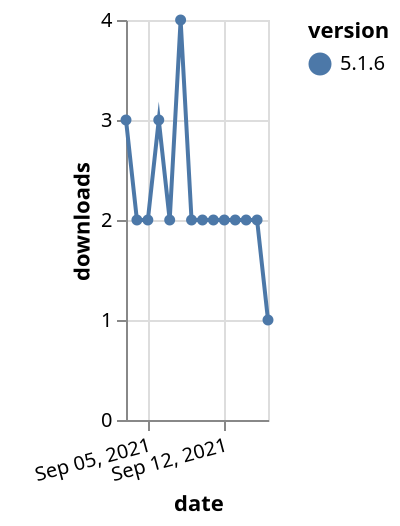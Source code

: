 {"$schema": "https://vega.github.io/schema/vega-lite/v5.json", "description": "A simple bar chart with embedded data.", "data": {"values": [{"date": "2021-09-03", "total": 3051, "delta": 3, "version": "5.1.6"}, {"date": "2021-09-04", "total": 3053, "delta": 2, "version": "5.1.6"}, {"date": "2021-09-05", "total": 3055, "delta": 2, "version": "5.1.6"}, {"date": "2021-09-06", "total": 3058, "delta": 3, "version": "5.1.6"}, {"date": "2021-09-07", "total": 3060, "delta": 2, "version": "5.1.6"}, {"date": "2021-09-08", "total": 3064, "delta": 4, "version": "5.1.6"}, {"date": "2021-09-09", "total": 3066, "delta": 2, "version": "5.1.6"}, {"date": "2021-09-10", "total": 3068, "delta": 2, "version": "5.1.6"}, {"date": "2021-09-11", "total": 3070, "delta": 2, "version": "5.1.6"}, {"date": "2021-09-12", "total": 3072, "delta": 2, "version": "5.1.6"}, {"date": "2021-09-13", "total": 3074, "delta": 2, "version": "5.1.6"}, {"date": "2021-09-14", "total": 3076, "delta": 2, "version": "5.1.6"}, {"date": "2021-09-15", "total": 3078, "delta": 2, "version": "5.1.6"}, {"date": "2021-09-16", "total": 3079, "delta": 1, "version": "5.1.6"}]}, "width": "container", "mark": {"type": "line", "point": {"filled": true}}, "encoding": {"x": {"field": "date", "type": "temporal", "timeUnit": "yearmonthdate", "title": "date", "axis": {"labelAngle": -15}}, "y": {"field": "delta", "type": "quantitative", "title": "downloads"}, "color": {"field": "version", "type": "nominal"}, "tooltip": {"field": "delta"}}}